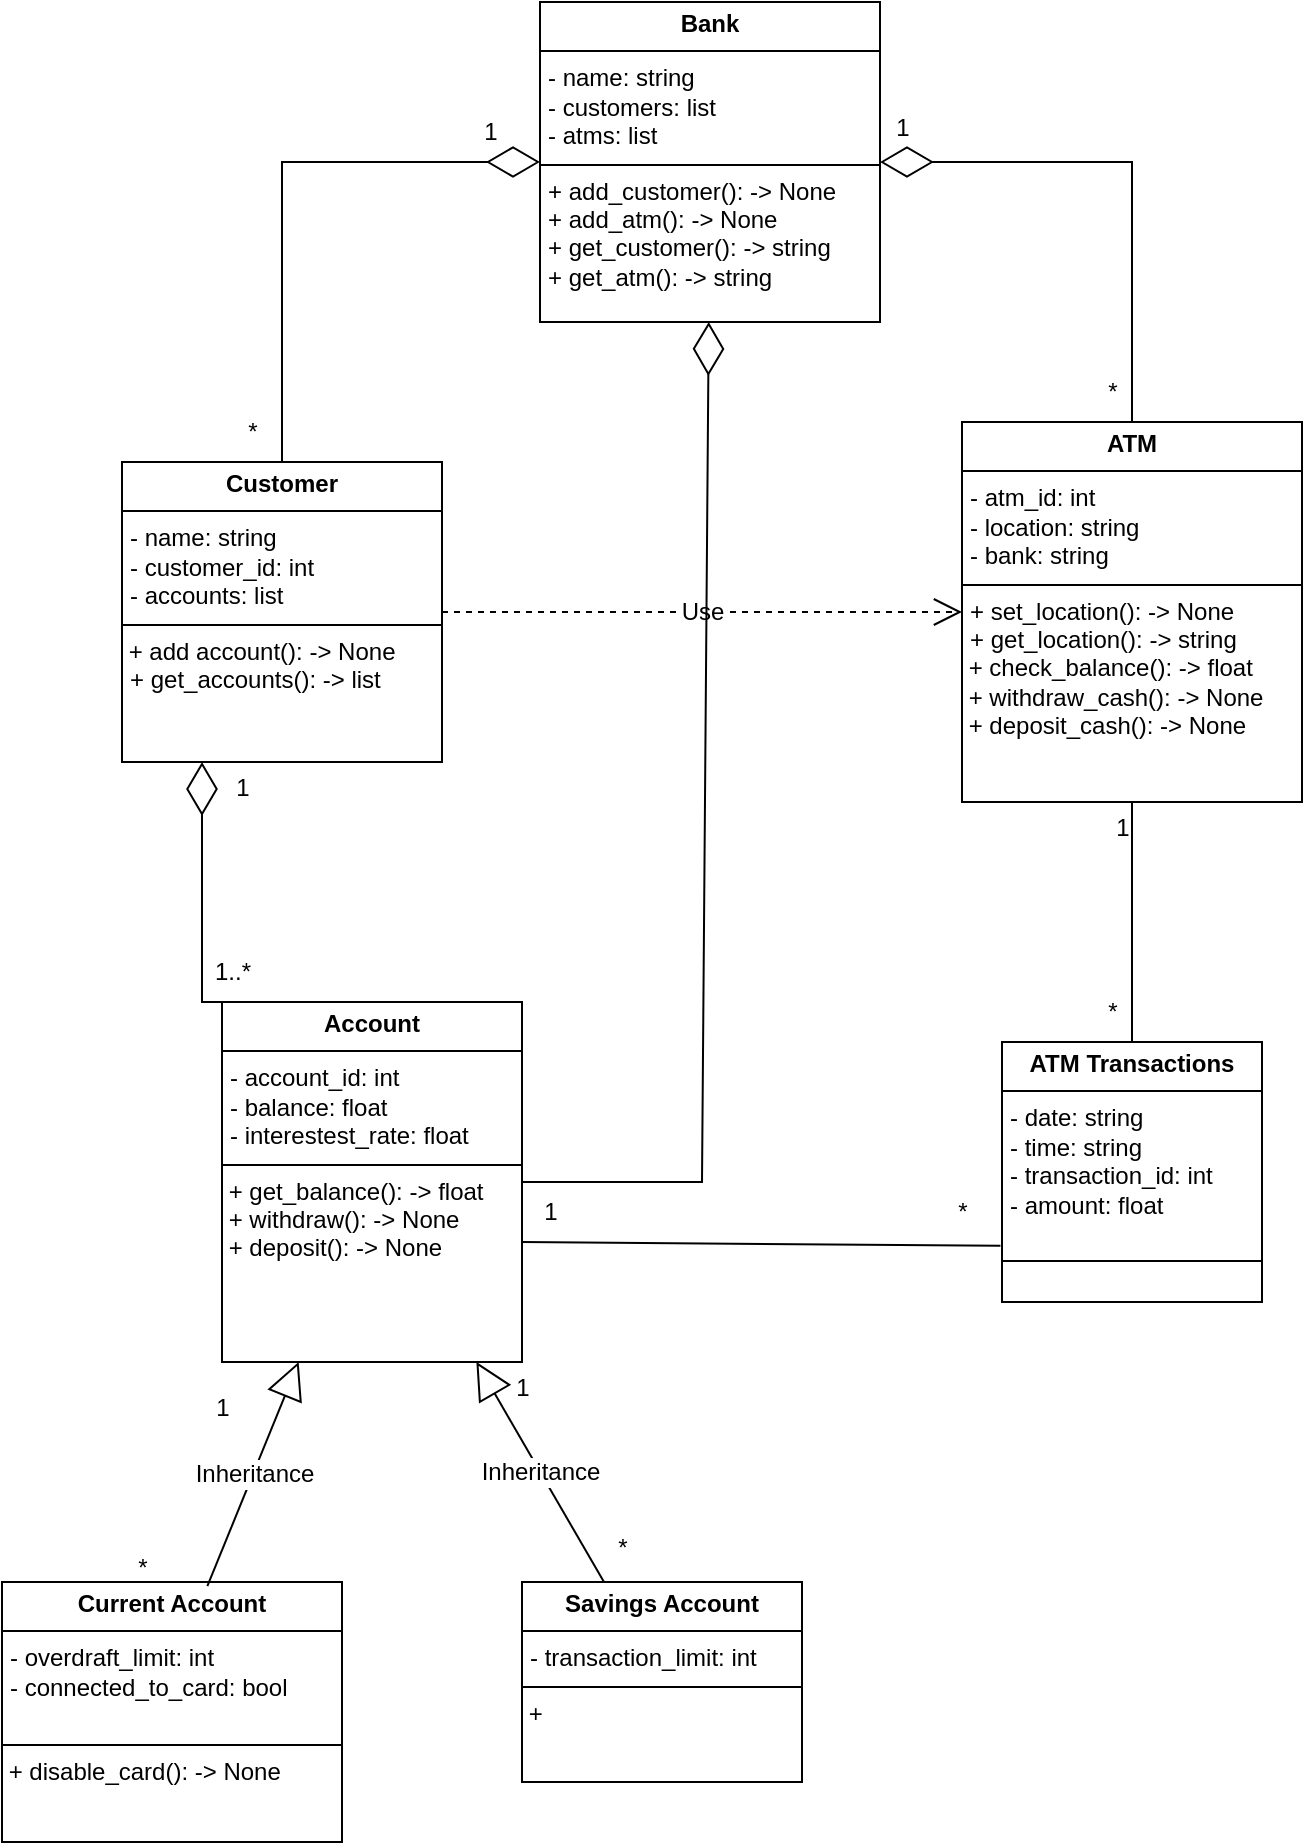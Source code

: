 <mxfile version="26.0.16">
  <diagram id="C5RBs43oDa-KdzZeNtuy" name="Page-1">
    <mxGraphModel dx="1235" dy="2069" grid="1" gridSize="10" guides="1" tooltips="1" connect="1" arrows="1" fold="1" page="1" pageScale="1" pageWidth="827" pageHeight="1169" math="0" shadow="0">
      <root>
        <mxCell id="WIyWlLk6GJQsqaUBKTNV-0" />
        <mxCell id="WIyWlLk6GJQsqaUBKTNV-1" parent="WIyWlLk6GJQsqaUBKTNV-0" />
        <mxCell id="IzK0jk7A_tP0L76H-4jE-40" value="&lt;p style=&quot;margin:0px;margin-top:4px;text-align:center;&quot;&gt;&lt;b&gt;Bank&lt;/b&gt;&lt;/p&gt;&lt;hr size=&quot;1&quot; style=&quot;border-style:solid;&quot;&gt;&lt;p style=&quot;margin:0px;margin-left:4px;&quot;&gt;- name: string&lt;/p&gt;&lt;p style=&quot;margin:0px;margin-left:4px;&quot;&gt;- customers: list&lt;/p&gt;&lt;p style=&quot;margin:0px;margin-left:4px;&quot;&gt;- atms: list&lt;/p&gt;&lt;hr size=&quot;1&quot; style=&quot;border-style:solid;&quot;&gt;&lt;p style=&quot;margin:0px;margin-left:4px;&quot;&gt;+ add_customer(): -&amp;gt; None&lt;/p&gt;&lt;p style=&quot;margin:0px;margin-left:4px;&quot;&gt;+ add_atm(): -&amp;gt; None&lt;/p&gt;&lt;p style=&quot;margin:0px;margin-left:4px;&quot;&gt;+ get_customer(): -&amp;gt; string&lt;/p&gt;&lt;p style=&quot;margin:0px;margin-left:4px;&quot;&gt;+ get_atm(): -&amp;gt; string&lt;/p&gt;" style="verticalAlign=top;align=left;overflow=fill;html=1;whiteSpace=wrap;fontFamily=Helvetica;fontSize=12;fontColor=default;autosize=1;resizable=0;fillColor=none;gradientColor=none;" vertex="1" parent="WIyWlLk6GJQsqaUBKTNV-1">
          <mxGeometry x="329" y="-20" width="170" height="160" as="geometry" />
        </mxCell>
        <mxCell id="IzK0jk7A_tP0L76H-4jE-41" value="&lt;p style=&quot;margin:0px;margin-top:4px;text-align:center;&quot;&gt;&lt;b&gt;ATM&lt;/b&gt;&lt;/p&gt;&lt;hr size=&quot;1&quot; style=&quot;border-style:solid;&quot;&gt;&lt;p style=&quot;margin:0px;margin-left:4px;&quot;&gt;- atm_id: int&lt;/p&gt;&lt;p style=&quot;margin:0px;margin-left:4px;&quot;&gt;- location: string&lt;/p&gt;&lt;p style=&quot;margin:0px;margin-left:4px;&quot;&gt;- bank: string&lt;/p&gt;&lt;hr size=&quot;1&quot; style=&quot;border-style:solid;&quot;&gt;&lt;p style=&quot;margin:0px;margin-left:4px;&quot;&gt;+ set_location(): -&amp;gt; None&lt;/p&gt;&lt;p style=&quot;margin:0px;margin-left:4px;&quot;&gt;+ get_location(): -&amp;gt; string&lt;/p&gt;&lt;div&gt;&amp;nbsp;+ check_balance(): -&amp;gt; float&lt;/div&gt;&lt;div&gt;&amp;nbsp;+ withdraw_cash(): -&amp;gt; None&lt;/div&gt;&lt;div&gt;&amp;nbsp;+ deposit_cash(): -&amp;gt; None&lt;/div&gt;&lt;p style=&quot;margin:0px;margin-left:4px;&quot;&gt;&lt;br&gt;&lt;/p&gt;" style="verticalAlign=top;align=left;overflow=fill;html=1;whiteSpace=wrap;fontFamily=Helvetica;fontSize=12;fontColor=default;autosize=1;resizable=0;fillColor=none;gradientColor=none;" vertex="1" parent="WIyWlLk6GJQsqaUBKTNV-1">
          <mxGeometry x="540" y="190" width="170" height="190" as="geometry" />
        </mxCell>
        <mxCell id="IzK0jk7A_tP0L76H-4jE-42" value="&lt;p style=&quot;margin:0px;margin-top:4px;text-align:center;&quot;&gt;&lt;b&gt;Customer&lt;/b&gt;&lt;/p&gt;&lt;hr size=&quot;1&quot; style=&quot;border-style:solid;&quot;&gt;&lt;p style=&quot;margin:0px;margin-left:4px;&quot;&gt;- name: string&lt;/p&gt;&lt;p style=&quot;margin:0px;margin-left:4px;&quot;&gt;- customer_id: int&lt;/p&gt;&lt;p style=&quot;margin:0px;margin-left:4px;&quot;&gt;- accounts: list&lt;/p&gt;&lt;hr size=&quot;1&quot; style=&quot;border-style:solid;&quot;&gt;&amp;nbsp;+ add account(): -&amp;gt; None&lt;p style=&quot;margin:0px;margin-left:4px;&quot;&gt;+ get_accounts(): -&amp;gt; list&lt;/p&gt;&lt;p style=&quot;margin:0px;margin-left:4px;&quot;&gt;&lt;br&gt;&lt;/p&gt;" style="verticalAlign=top;align=left;overflow=fill;html=1;whiteSpace=wrap;fontFamily=Helvetica;fontSize=12;fontColor=default;autosize=1;resizable=0;fillColor=none;gradientColor=none;" vertex="1" parent="WIyWlLk6GJQsqaUBKTNV-1">
          <mxGeometry x="120" y="210" width="160" height="150" as="geometry" />
        </mxCell>
        <mxCell id="IzK0jk7A_tP0L76H-4jE-43" value="&lt;p style=&quot;margin:0px;margin-top:4px;text-align:center;&quot;&gt;&lt;b&gt;Current Account&lt;/b&gt;&lt;/p&gt;&lt;hr size=&quot;1&quot; style=&quot;border-style:solid;&quot;&gt;&lt;p style=&quot;margin:0px;margin-left:4px;&quot;&gt;- overdraft_limit: int&lt;/p&gt;&lt;p style=&quot;margin:0px;margin-left:4px;&quot;&gt;- connected_to_card: bool&lt;/p&gt;&lt;p style=&quot;margin:0px;margin-left:4px;&quot;&gt;&lt;br&gt;&lt;/p&gt;&lt;hr size=&quot;1&quot; style=&quot;border-style:solid;&quot;&gt;&amp;nbsp;+ disable_card(): -&amp;gt; None&lt;p style=&quot;margin:0px;margin-left:4px;&quot;&gt;&lt;br&gt;&lt;/p&gt;" style="verticalAlign=top;align=left;overflow=fill;html=1;whiteSpace=wrap;fontFamily=Helvetica;fontSize=12;fontColor=default;autosize=1;resizable=0;fillColor=none;gradientColor=none;" vertex="1" parent="WIyWlLk6GJQsqaUBKTNV-1">
          <mxGeometry x="60" y="770" width="170" height="130" as="geometry" />
        </mxCell>
        <mxCell id="IzK0jk7A_tP0L76H-4jE-44" value="&lt;p style=&quot;margin:0px;margin-top:4px;text-align:center;&quot;&gt;&lt;b&gt;Account&lt;/b&gt;&lt;/p&gt;&lt;hr size=&quot;1&quot; style=&quot;border-style:solid;&quot;&gt;&lt;p style=&quot;margin:0px;margin-left:4px;&quot;&gt;- account_id: int&lt;/p&gt;&lt;p style=&quot;margin:0px;margin-left:4px;&quot;&gt;- balance: float&lt;/p&gt;&lt;p style=&quot;margin:0px;margin-left:4px;&quot;&gt;- interestest_rate: float&lt;/p&gt;&lt;hr size=&quot;1&quot; style=&quot;border-style:solid;&quot;&gt;&lt;div&gt;&amp;nbsp;+ get_balance(): -&amp;gt; float&lt;/div&gt;&lt;div&gt;&amp;nbsp;+ withdraw(): -&amp;gt; None&lt;/div&gt;&lt;div&gt;&amp;nbsp;+ deposit(): -&amp;gt; None&lt;/div&gt;&lt;div&gt;&lt;br&gt;&lt;/div&gt;&lt;p style=&quot;margin:0px;margin-left:4px;&quot;&gt;&lt;br&gt;&lt;/p&gt;" style="verticalAlign=top;align=left;overflow=fill;html=1;whiteSpace=wrap;fontFamily=Helvetica;fontSize=12;fontColor=default;autosize=1;resizable=0;fillColor=none;gradientColor=none;" vertex="1" parent="WIyWlLk6GJQsqaUBKTNV-1">
          <mxGeometry x="170" y="480" width="150" height="180" as="geometry" />
        </mxCell>
        <mxCell id="IzK0jk7A_tP0L76H-4jE-45" value="&lt;p style=&quot;margin:0px;margin-top:4px;text-align:center;&quot;&gt;&lt;b&gt;ATM Transactions&lt;/b&gt;&lt;/p&gt;&lt;hr size=&quot;1&quot; style=&quot;border-style:solid;&quot;&gt;&lt;p style=&quot;margin:0px;margin-left:4px;&quot;&gt;- date: string&lt;/p&gt;&lt;p style=&quot;margin:0px;margin-left:4px;&quot;&gt;- time: string&lt;/p&gt;&lt;p style=&quot;margin:0px;margin-left:4px;&quot;&gt;- transaction_id: int&lt;/p&gt;&lt;p style=&quot;margin:0px;margin-left:4px;&quot;&gt;- amount: float&lt;/p&gt;&lt;p style=&quot;margin:0px;margin-left:4px;&quot;&gt;&lt;br&gt;&lt;/p&gt;&lt;hr size=&quot;1&quot; style=&quot;border-style:solid;&quot;&gt;" style="verticalAlign=top;align=left;overflow=fill;html=1;whiteSpace=wrap;fontFamily=Helvetica;fontSize=12;fontColor=default;autosize=1;resizable=0;fillColor=none;gradientColor=none;" vertex="1" parent="WIyWlLk6GJQsqaUBKTNV-1">
          <mxGeometry x="560" y="500" width="130" height="130" as="geometry" />
        </mxCell>
        <mxCell id="IzK0jk7A_tP0L76H-4jE-46" value="&lt;p style=&quot;margin:0px;margin-top:4px;text-align:center;&quot;&gt;&lt;b&gt;Savings Account&lt;/b&gt;&lt;/p&gt;&lt;hr size=&quot;1&quot; style=&quot;border-style:solid;&quot;&gt;&lt;p style=&quot;margin:0px;margin-left:4px;&quot;&gt;- transaction_limit: int&lt;/p&gt;&lt;hr size=&quot;1&quot; style=&quot;border-style:solid;&quot;&gt;&amp;nbsp;+&lt;p style=&quot;margin:0px;margin-left:4px;&quot;&gt;&lt;br&gt;&lt;/p&gt;" style="verticalAlign=top;align=left;overflow=fill;html=1;whiteSpace=wrap;fontFamily=Helvetica;fontSize=12;fontColor=default;autosize=1;resizable=0;fillColor=none;gradientColor=none;" vertex="1" parent="WIyWlLk6GJQsqaUBKTNV-1">
          <mxGeometry x="320" y="770" width="140" height="100" as="geometry" />
        </mxCell>
        <mxCell id="IzK0jk7A_tP0L76H-4jE-47" value="Inheritance" style="endArrow=block;endSize=16;endFill=0;html=1;rounded=0;fontFamily=Helvetica;fontSize=12;fontColor=default;autosize=1;resizable=0;exitX=0.604;exitY=0.016;exitDx=0;exitDy=0;exitPerimeter=0;" edge="1" parent="WIyWlLk6GJQsqaUBKTNV-1" source="IzK0jk7A_tP0L76H-4jE-43" target="IzK0jk7A_tP0L76H-4jE-44">
          <mxGeometry width="160" relative="1" as="geometry">
            <mxPoint x="10" y="800" as="sourcePoint" />
            <mxPoint x="170" y="800" as="targetPoint" />
          </mxGeometry>
        </mxCell>
        <mxCell id="IzK0jk7A_tP0L76H-4jE-48" value="Inheritance" style="endArrow=block;endSize=16;endFill=0;html=1;rounded=0;fontFamily=Helvetica;fontSize=12;fontColor=default;autosize=1;resizable=0;" edge="1" parent="WIyWlLk6GJQsqaUBKTNV-1" source="IzK0jk7A_tP0L76H-4jE-46" target="IzK0jk7A_tP0L76H-4jE-44">
          <mxGeometry width="160" relative="1" as="geometry">
            <mxPoint x="77" y="842" as="sourcePoint" />
            <mxPoint x="137" y="770" as="targetPoint" />
            <Array as="points" />
          </mxGeometry>
        </mxCell>
        <mxCell id="IzK0jk7A_tP0L76H-4jE-49" value="" style="endArrow=diamondThin;endFill=0;endSize=24;html=1;rounded=0;fontFamily=Helvetica;fontSize=12;fontColor=default;autosize=1;resizable=0;" edge="1" parent="WIyWlLk6GJQsqaUBKTNV-1" source="IzK0jk7A_tP0L76H-4jE-42" target="IzK0jk7A_tP0L76H-4jE-40">
          <mxGeometry width="160" relative="1" as="geometry">
            <mxPoint x="110" y="100" as="sourcePoint" />
            <mxPoint x="270" y="100" as="targetPoint" />
            <Array as="points">
              <mxPoint x="200" y="60" />
            </Array>
          </mxGeometry>
        </mxCell>
        <mxCell id="IzK0jk7A_tP0L76H-4jE-50" value="" style="endArrow=diamondThin;endFill=0;endSize=24;html=1;rounded=0;fontFamily=Helvetica;fontSize=12;fontColor=default;autosize=1;resizable=0;" edge="1" parent="WIyWlLk6GJQsqaUBKTNV-1" source="IzK0jk7A_tP0L76H-4jE-41" target="IzK0jk7A_tP0L76H-4jE-40">
          <mxGeometry width="160" relative="1" as="geometry">
            <mxPoint x="281" y="220" as="sourcePoint" />
            <mxPoint x="348" y="150" as="targetPoint" />
            <Array as="points">
              <mxPoint x="625" y="60" />
            </Array>
          </mxGeometry>
        </mxCell>
        <mxCell id="IzK0jk7A_tP0L76H-4jE-52" value="Use" style="endArrow=open;endSize=12;dashed=1;html=1;rounded=0;fontFamily=Helvetica;fontSize=12;fontColor=default;autosize=1;resizable=0;" edge="1" parent="WIyWlLk6GJQsqaUBKTNV-1" source="IzK0jk7A_tP0L76H-4jE-42" target="IzK0jk7A_tP0L76H-4jE-41">
          <mxGeometry width="160" relative="1" as="geometry">
            <mxPoint x="320" y="310" as="sourcePoint" />
            <mxPoint x="480" y="310" as="targetPoint" />
          </mxGeometry>
        </mxCell>
        <mxCell id="IzK0jk7A_tP0L76H-4jE-53" value="" style="endArrow=diamondThin;endFill=0;endSize=24;html=1;rounded=0;fontFamily=Helvetica;fontSize=12;fontColor=default;autosize=1;resizable=0;" edge="1" parent="WIyWlLk6GJQsqaUBKTNV-1" source="IzK0jk7A_tP0L76H-4jE-44" target="IzK0jk7A_tP0L76H-4jE-40">
          <mxGeometry width="160" relative="1" as="geometry">
            <mxPoint x="330" y="430" as="sourcePoint" />
            <mxPoint x="490" y="430" as="targetPoint" />
            <Array as="points">
              <mxPoint x="410" y="570" />
            </Array>
          </mxGeometry>
        </mxCell>
        <mxCell id="IzK0jk7A_tP0L76H-4jE-58" value="" style="endArrow=none;html=1;rounded=0;fontFamily=Helvetica;fontSize=12;fontColor=default;autosize=1;resizable=0;entryX=-0.006;entryY=0.553;entryDx=0;entryDy=0;entryPerimeter=0;exitX=1;exitY=0.5;exitDx=0;exitDy=0;" edge="1" parent="WIyWlLk6GJQsqaUBKTNV-1">
          <mxGeometry width="50" height="50" relative="1" as="geometry">
            <mxPoint x="320" y="600" as="sourcePoint" />
            <mxPoint x="559.22" y="601.89" as="targetPoint" />
          </mxGeometry>
        </mxCell>
        <mxCell id="IzK0jk7A_tP0L76H-4jE-60" value="" style="endArrow=diamondThin;endFill=0;endSize=24;html=1;rounded=0;fontFamily=Helvetica;fontSize=12;fontColor=default;autosize=1;resizable=0;entryX=0.25;entryY=1;entryDx=0;entryDy=0;exitX=0.5;exitY=0;exitDx=0;exitDy=0;" edge="1" parent="WIyWlLk6GJQsqaUBKTNV-1" source="IzK0jk7A_tP0L76H-4jE-44" target="IzK0jk7A_tP0L76H-4jE-42">
          <mxGeometry width="160" relative="1" as="geometry">
            <mxPoint x="20" y="430" as="sourcePoint" />
            <mxPoint x="180" y="430" as="targetPoint" />
            <Array as="points">
              <mxPoint x="160" y="480" />
            </Array>
          </mxGeometry>
        </mxCell>
        <mxCell id="IzK0jk7A_tP0L76H-4jE-61" value="*" style="text;html=1;align=center;verticalAlign=middle;resizable=0;points=[];autosize=1;strokeColor=none;fillColor=none;fontFamily=Helvetica;fontSize=12;fontColor=default;" vertex="1" parent="WIyWlLk6GJQsqaUBKTNV-1">
          <mxGeometry x="170" y="180" width="30" height="30" as="geometry" />
        </mxCell>
        <mxCell id="IzK0jk7A_tP0L76H-4jE-62" value="1" style="text;html=1;align=center;verticalAlign=middle;resizable=0;points=[];autosize=1;strokeColor=none;fillColor=none;fontFamily=Helvetica;fontSize=12;fontColor=default;" vertex="1" parent="WIyWlLk6GJQsqaUBKTNV-1">
          <mxGeometry x="289" y="30" width="30" height="30" as="geometry" />
        </mxCell>
        <mxCell id="IzK0jk7A_tP0L76H-4jE-63" value="1" style="text;html=1;align=center;verticalAlign=middle;resizable=0;points=[];autosize=1;strokeColor=none;fillColor=none;fontFamily=Helvetica;fontSize=12;fontColor=default;" vertex="1" parent="WIyWlLk6GJQsqaUBKTNV-1">
          <mxGeometry x="495" y="28" width="30" height="30" as="geometry" />
        </mxCell>
        <mxCell id="IzK0jk7A_tP0L76H-4jE-64" value="*" style="text;html=1;align=center;verticalAlign=middle;resizable=0;points=[];autosize=1;strokeColor=none;fillColor=none;fontFamily=Helvetica;fontSize=12;fontColor=default;" vertex="1" parent="WIyWlLk6GJQsqaUBKTNV-1">
          <mxGeometry x="600" y="160" width="30" height="30" as="geometry" />
        </mxCell>
        <mxCell id="IzK0jk7A_tP0L76H-4jE-65" value="1" style="text;html=1;align=center;verticalAlign=middle;resizable=0;points=[];autosize=1;strokeColor=none;fillColor=none;fontFamily=Helvetica;fontSize=12;fontColor=default;" vertex="1" parent="WIyWlLk6GJQsqaUBKTNV-1">
          <mxGeometry x="165" y="358" width="30" height="30" as="geometry" />
        </mxCell>
        <mxCell id="IzK0jk7A_tP0L76H-4jE-66" value="1..*" style="text;html=1;align=center;verticalAlign=middle;resizable=0;points=[];autosize=1;strokeColor=none;fillColor=none;fontFamily=Helvetica;fontSize=12;fontColor=default;" vertex="1" parent="WIyWlLk6GJQsqaUBKTNV-1">
          <mxGeometry x="155" y="450" width="40" height="30" as="geometry" />
        </mxCell>
        <mxCell id="IzK0jk7A_tP0L76H-4jE-67" value="1" style="text;html=1;align=center;verticalAlign=middle;resizable=0;points=[];autosize=1;strokeColor=none;fillColor=none;fontFamily=Helvetica;fontSize=12;fontColor=default;" vertex="1" parent="WIyWlLk6GJQsqaUBKTNV-1">
          <mxGeometry x="319" y="570" width="30" height="30" as="geometry" />
        </mxCell>
        <mxCell id="IzK0jk7A_tP0L76H-4jE-68" value="*" style="text;html=1;align=center;verticalAlign=middle;resizable=0;points=[];autosize=1;strokeColor=none;fillColor=none;fontFamily=Helvetica;fontSize=12;fontColor=default;" vertex="1" parent="WIyWlLk6GJQsqaUBKTNV-1">
          <mxGeometry x="525" y="570" width="30" height="30" as="geometry" />
        </mxCell>
        <mxCell id="IzK0jk7A_tP0L76H-4jE-69" value="" style="endArrow=none;html=1;rounded=0;fontFamily=Helvetica;fontSize=12;fontColor=default;autosize=1;resizable=0;entryX=0.5;entryY=1;entryDx=0;entryDy=0;exitX=0.5;exitY=0;exitDx=0;exitDy=0;" edge="1" parent="WIyWlLk6GJQsqaUBKTNV-1" source="IzK0jk7A_tP0L76H-4jE-45" target="IzK0jk7A_tP0L76H-4jE-41">
          <mxGeometry width="50" height="50" relative="1" as="geometry">
            <mxPoint x="300" y="560" as="sourcePoint" />
            <mxPoint x="350" y="510" as="targetPoint" />
          </mxGeometry>
        </mxCell>
        <mxCell id="IzK0jk7A_tP0L76H-4jE-70" value="1" style="text;html=1;align=center;verticalAlign=middle;resizable=0;points=[];autosize=1;strokeColor=none;fillColor=none;fontFamily=Helvetica;fontSize=12;fontColor=default;" vertex="1" parent="WIyWlLk6GJQsqaUBKTNV-1">
          <mxGeometry x="605" y="378" width="30" height="30" as="geometry" />
        </mxCell>
        <mxCell id="IzK0jk7A_tP0L76H-4jE-71" value="*" style="text;html=1;align=center;verticalAlign=middle;resizable=0;points=[];autosize=1;strokeColor=none;fillColor=none;fontFamily=Helvetica;fontSize=12;fontColor=default;" vertex="1" parent="WIyWlLk6GJQsqaUBKTNV-1">
          <mxGeometry x="600" y="470" width="30" height="30" as="geometry" />
        </mxCell>
        <mxCell id="IzK0jk7A_tP0L76H-4jE-72" value="1" style="text;html=1;align=center;verticalAlign=middle;resizable=0;points=[];autosize=1;strokeColor=none;fillColor=none;fontFamily=Helvetica;fontSize=12;fontColor=default;" vertex="1" parent="WIyWlLk6GJQsqaUBKTNV-1">
          <mxGeometry x="155" y="668" width="30" height="30" as="geometry" />
        </mxCell>
        <mxCell id="IzK0jk7A_tP0L76H-4jE-73" value="*" style="text;html=1;align=center;verticalAlign=middle;resizable=0;points=[];autosize=1;strokeColor=none;fillColor=none;fontFamily=Helvetica;fontSize=12;fontColor=default;" vertex="1" parent="WIyWlLk6GJQsqaUBKTNV-1">
          <mxGeometry x="115" y="748" width="30" height="30" as="geometry" />
        </mxCell>
        <mxCell id="IzK0jk7A_tP0L76H-4jE-74" value="1" style="text;html=1;align=center;verticalAlign=middle;resizable=0;points=[];autosize=1;strokeColor=none;fillColor=none;fontFamily=Helvetica;fontSize=12;fontColor=default;" vertex="1" parent="WIyWlLk6GJQsqaUBKTNV-1">
          <mxGeometry x="305" y="658" width="30" height="30" as="geometry" />
        </mxCell>
        <mxCell id="IzK0jk7A_tP0L76H-4jE-75" value="*" style="text;html=1;align=center;verticalAlign=middle;resizable=0;points=[];autosize=1;strokeColor=none;fillColor=none;fontFamily=Helvetica;fontSize=12;fontColor=default;" vertex="1" parent="WIyWlLk6GJQsqaUBKTNV-1">
          <mxGeometry x="355" y="738" width="30" height="30" as="geometry" />
        </mxCell>
      </root>
    </mxGraphModel>
  </diagram>
</mxfile>
